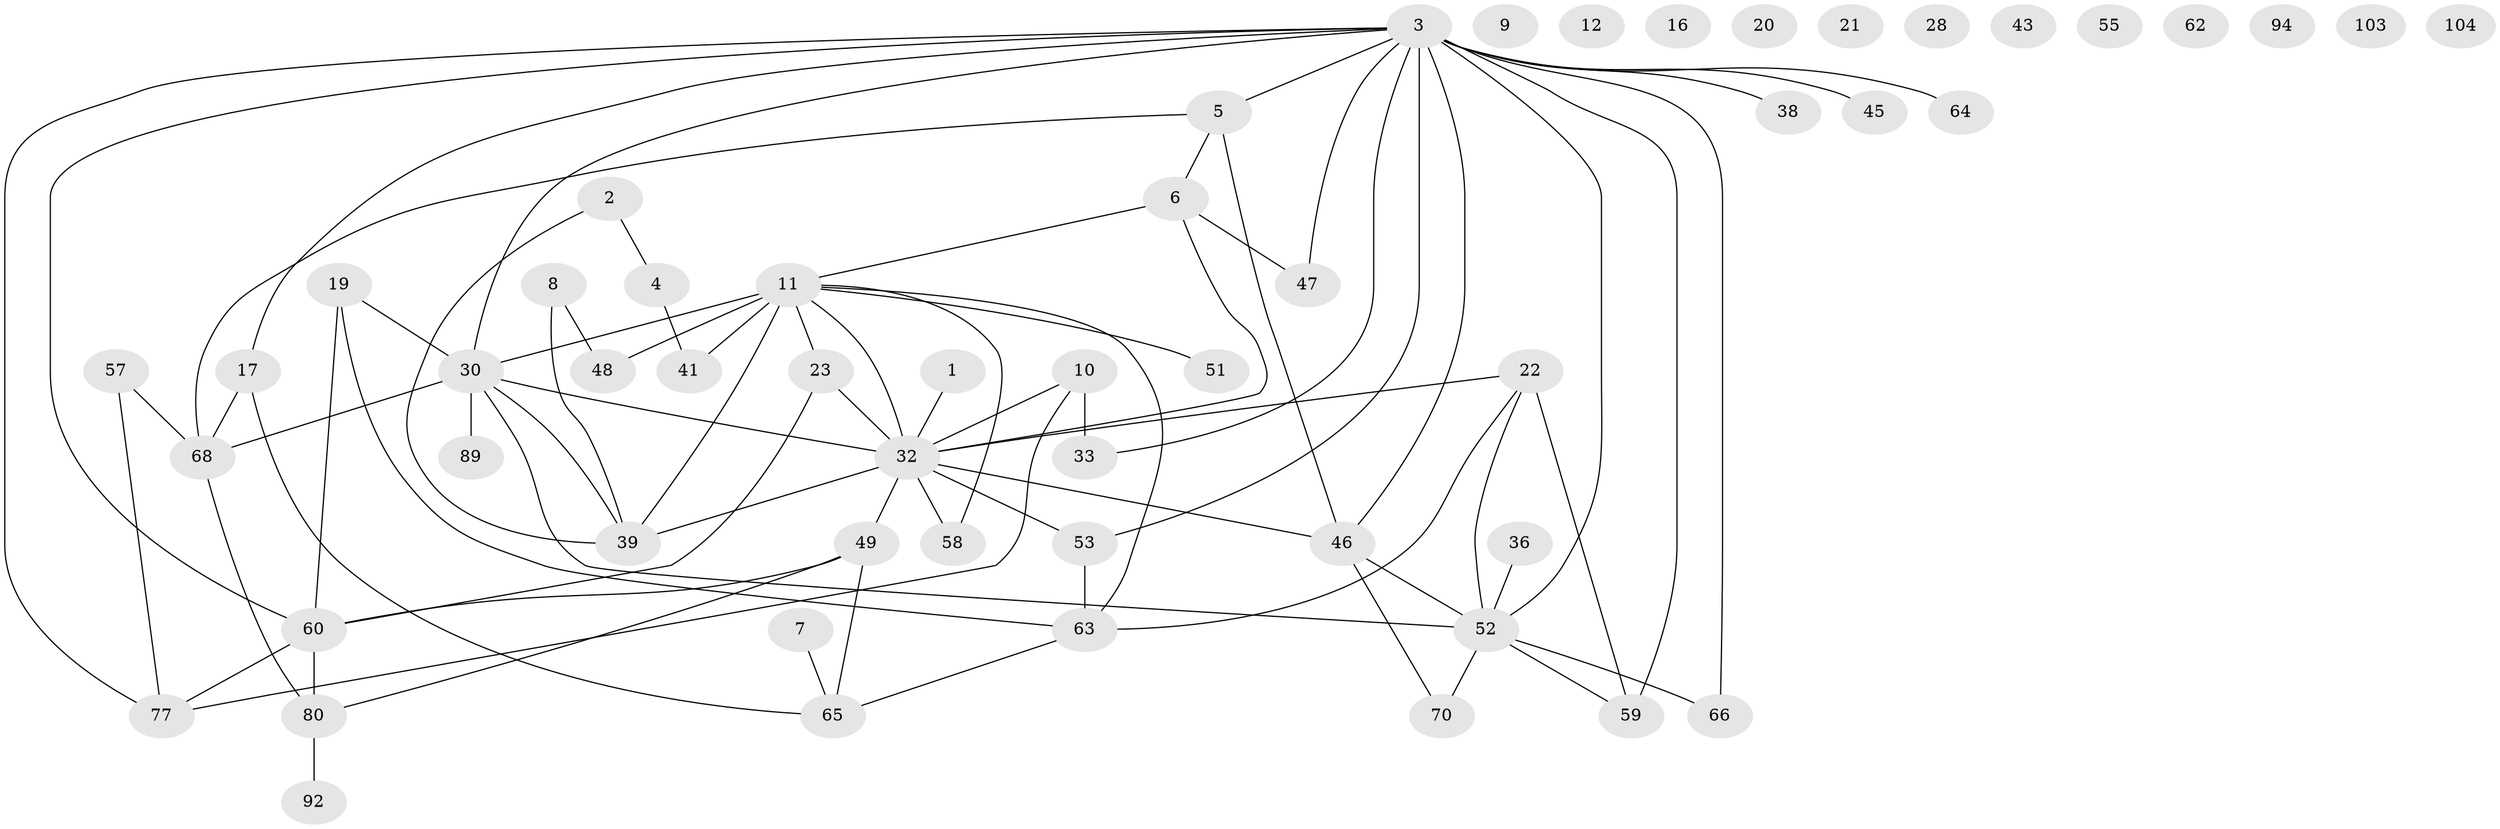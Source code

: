 // original degree distribution, {2: 0.2702702702702703, 6: 0.036036036036036036, 3: 0.21621621621621623, 1: 0.1891891891891892, 0: 0.09009009009009009, 4: 0.0990990990990991, 5: 0.08108108108108109, 7: 0.018018018018018018}
// Generated by graph-tools (version 1.1) at 2025/16/03/04/25 18:16:28]
// undirected, 55 vertices, 78 edges
graph export_dot {
graph [start="1"]
  node [color=gray90,style=filled];
  1 [super="+78"];
  2;
  3 [super="+15+98+79+25"];
  4 [super="+34"];
  5 [super="+75+76"];
  6 [super="+27"];
  7 [super="+44"];
  8 [super="+26"];
  9;
  10 [super="+13+24+54"];
  11 [super="+50+29+35+14"];
  12;
  16;
  17;
  19 [super="+84"];
  20 [super="+56"];
  21;
  22 [super="+37"];
  23 [super="+40"];
  28 [super="+91"];
  30 [super="+96+73+42"];
  32 [super="+85+90"];
  33;
  36;
  38;
  39 [super="+67"];
  41;
  43;
  45;
  46;
  47;
  48 [super="+71"];
  49;
  51;
  52 [super="+72"];
  53;
  55;
  57;
  58;
  59;
  60 [super="+61"];
  62;
  63 [super="+88"];
  64;
  65 [super="+74"];
  66;
  68;
  70;
  77 [super="+93"];
  80;
  89;
  92 [super="+109"];
  94;
  103;
  104;
  1 -- 32;
  2 -- 4;
  2 -- 39;
  3 -- 30;
  3 -- 5;
  3 -- 53;
  3 -- 17;
  3 -- 66;
  3 -- 38;
  3 -- 59;
  3 -- 64;
  3 -- 60;
  3 -- 46;
  3 -- 47;
  3 -- 33;
  3 -- 45;
  3 -- 52;
  3 -- 77;
  4 -- 41;
  5 -- 68;
  5 -- 6;
  5 -- 46;
  6 -- 47;
  6 -- 32;
  6 -- 11;
  7 -- 65;
  8 -- 48;
  8 -- 39;
  10 -- 33;
  10 -- 77;
  10 -- 32;
  11 -- 32 [weight=2];
  11 -- 51;
  11 -- 41 [weight=2];
  11 -- 58;
  11 -- 63;
  11 -- 48;
  11 -- 39 [weight=2];
  11 -- 30 [weight=2];
  11 -- 23;
  17 -- 65;
  17 -- 68;
  19 -- 30;
  19 -- 63;
  19 -- 60;
  22 -- 52;
  22 -- 59;
  22 -- 32;
  22 -- 63;
  23 -- 32;
  23 -- 60;
  30 -- 68;
  30 -- 89;
  30 -- 32;
  30 -- 39 [weight=2];
  30 -- 52;
  32 -- 58;
  32 -- 46;
  32 -- 49;
  32 -- 53;
  32 -- 39;
  36 -- 52;
  46 -- 70;
  46 -- 52;
  49 -- 80;
  49 -- 65;
  49 -- 60;
  52 -- 66;
  52 -- 70;
  52 -- 59;
  53 -- 63;
  57 -- 68;
  57 -- 77;
  60 -- 80;
  60 -- 77;
  63 -- 65;
  68 -- 80;
  80 -- 92;
}
